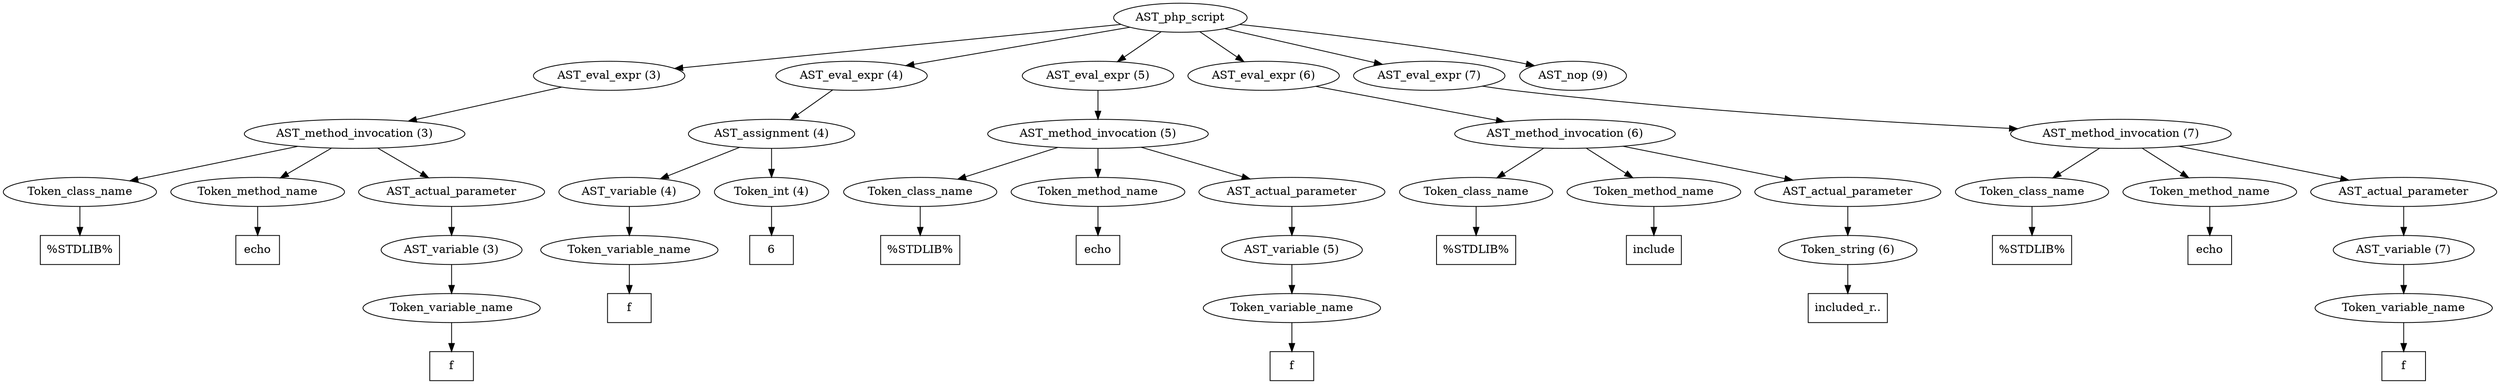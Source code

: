 /*
 * AST in dot format generated by phc -- the PHP compiler
 */

digraph AST {
node_0 [label="AST_php_script"];
node_1 [label="AST_eval_expr (3)"];
node_2 [label="AST_method_invocation (3)"];
node_3 [label="Token_class_name"];
node_4 [label="%STDLIB%", shape=box]
node_3 -> node_4;
node_5 [label="Token_method_name"];
node_6 [label="echo", shape=box]
node_5 -> node_6;
node_7 [label="AST_actual_parameter"];
node_8 [label="AST_variable (3)"];
node_9 [label="Token_variable_name"];
node_10 [label="f", shape=box]
node_9 -> node_10;
node_8 -> node_9;
node_7 -> node_8;
node_2 -> node_7;
node_2 -> node_5;
node_2 -> node_3;
node_1 -> node_2;
node_11 [label="AST_eval_expr (4)"];
node_12 [label="AST_assignment (4)"];
node_13 [label="AST_variable (4)"];
node_14 [label="Token_variable_name"];
node_15 [label="f", shape=box]
node_14 -> node_15;
node_13 -> node_14;
node_16 [label="Token_int (4)"];
node_17 [label="6", shape=box]
node_16 -> node_17;
node_12 -> node_16;
node_12 -> node_13;
node_11 -> node_12;
node_18 [label="AST_eval_expr (5)"];
node_19 [label="AST_method_invocation (5)"];
node_20 [label="Token_class_name"];
node_21 [label="%STDLIB%", shape=box]
node_20 -> node_21;
node_22 [label="Token_method_name"];
node_23 [label="echo", shape=box]
node_22 -> node_23;
node_24 [label="AST_actual_parameter"];
node_25 [label="AST_variable (5)"];
node_26 [label="Token_variable_name"];
node_27 [label="f", shape=box]
node_26 -> node_27;
node_25 -> node_26;
node_24 -> node_25;
node_19 -> node_24;
node_19 -> node_22;
node_19 -> node_20;
node_18 -> node_19;
node_28 [label="AST_eval_expr (6)"];
node_29 [label="AST_method_invocation (6)"];
node_30 [label="Token_class_name"];
node_31 [label="%STDLIB%", shape=box]
node_30 -> node_31;
node_32 [label="Token_method_name"];
node_33 [label="include", shape=box]
node_32 -> node_33;
node_34 [label="AST_actual_parameter"];
node_35 [label="Token_string (6)"];
node_36 [label="included_r..", shape=box]
node_35 -> node_36;
node_34 -> node_35;
node_29 -> node_34;
node_29 -> node_32;
node_29 -> node_30;
node_28 -> node_29;
node_37 [label="AST_eval_expr (7)"];
node_38 [label="AST_method_invocation (7)"];
node_39 [label="Token_class_name"];
node_40 [label="%STDLIB%", shape=box]
node_39 -> node_40;
node_41 [label="Token_method_name"];
node_42 [label="echo", shape=box]
node_41 -> node_42;
node_43 [label="AST_actual_parameter"];
node_44 [label="AST_variable (7)"];
node_45 [label="Token_variable_name"];
node_46 [label="f", shape=box]
node_45 -> node_46;
node_44 -> node_45;
node_43 -> node_44;
node_38 -> node_43;
node_38 -> node_41;
node_38 -> node_39;
node_37 -> node_38;
node_47 [label="AST_nop (9)"];
node_0 -> node_47;
node_0 -> node_37;
node_0 -> node_28;
node_0 -> node_18;
node_0 -> node_11;
node_0 -> node_1;
}
